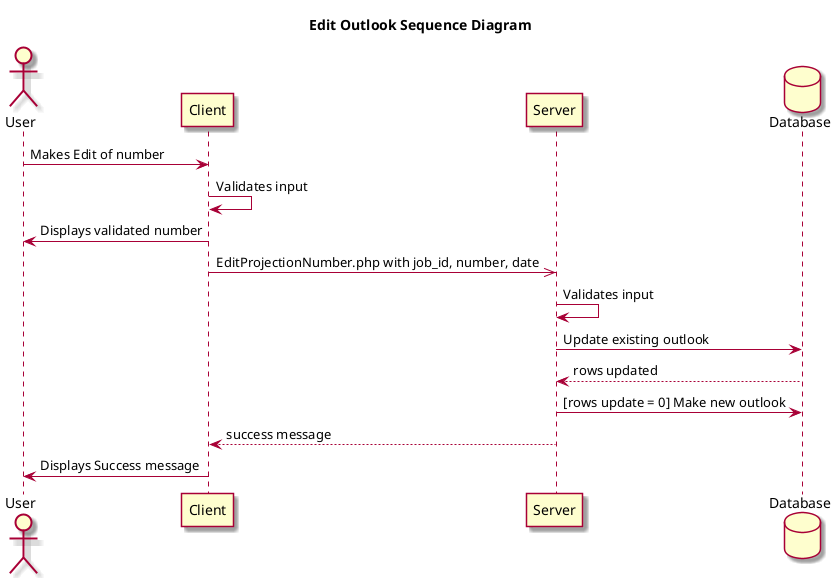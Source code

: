 @startuml

skin rose

title Edit Outlook Sequence Diagram

Actor User
Participant Client 
Participant Server
Database Database AS DB

User->Client: Makes Edit of number
Client -> Client: Validates input
Client->User: Displays validated number

Client->>Server: EditProjectionNumber.php with job_id, number, date

Server -> Server: Validates input

Server->DB: Update existing outlook
return rows updated

Server->DB: [rows update = 0] Make new outlook


Client <--Server: success message


Client->User: Displays Success message

@enduml